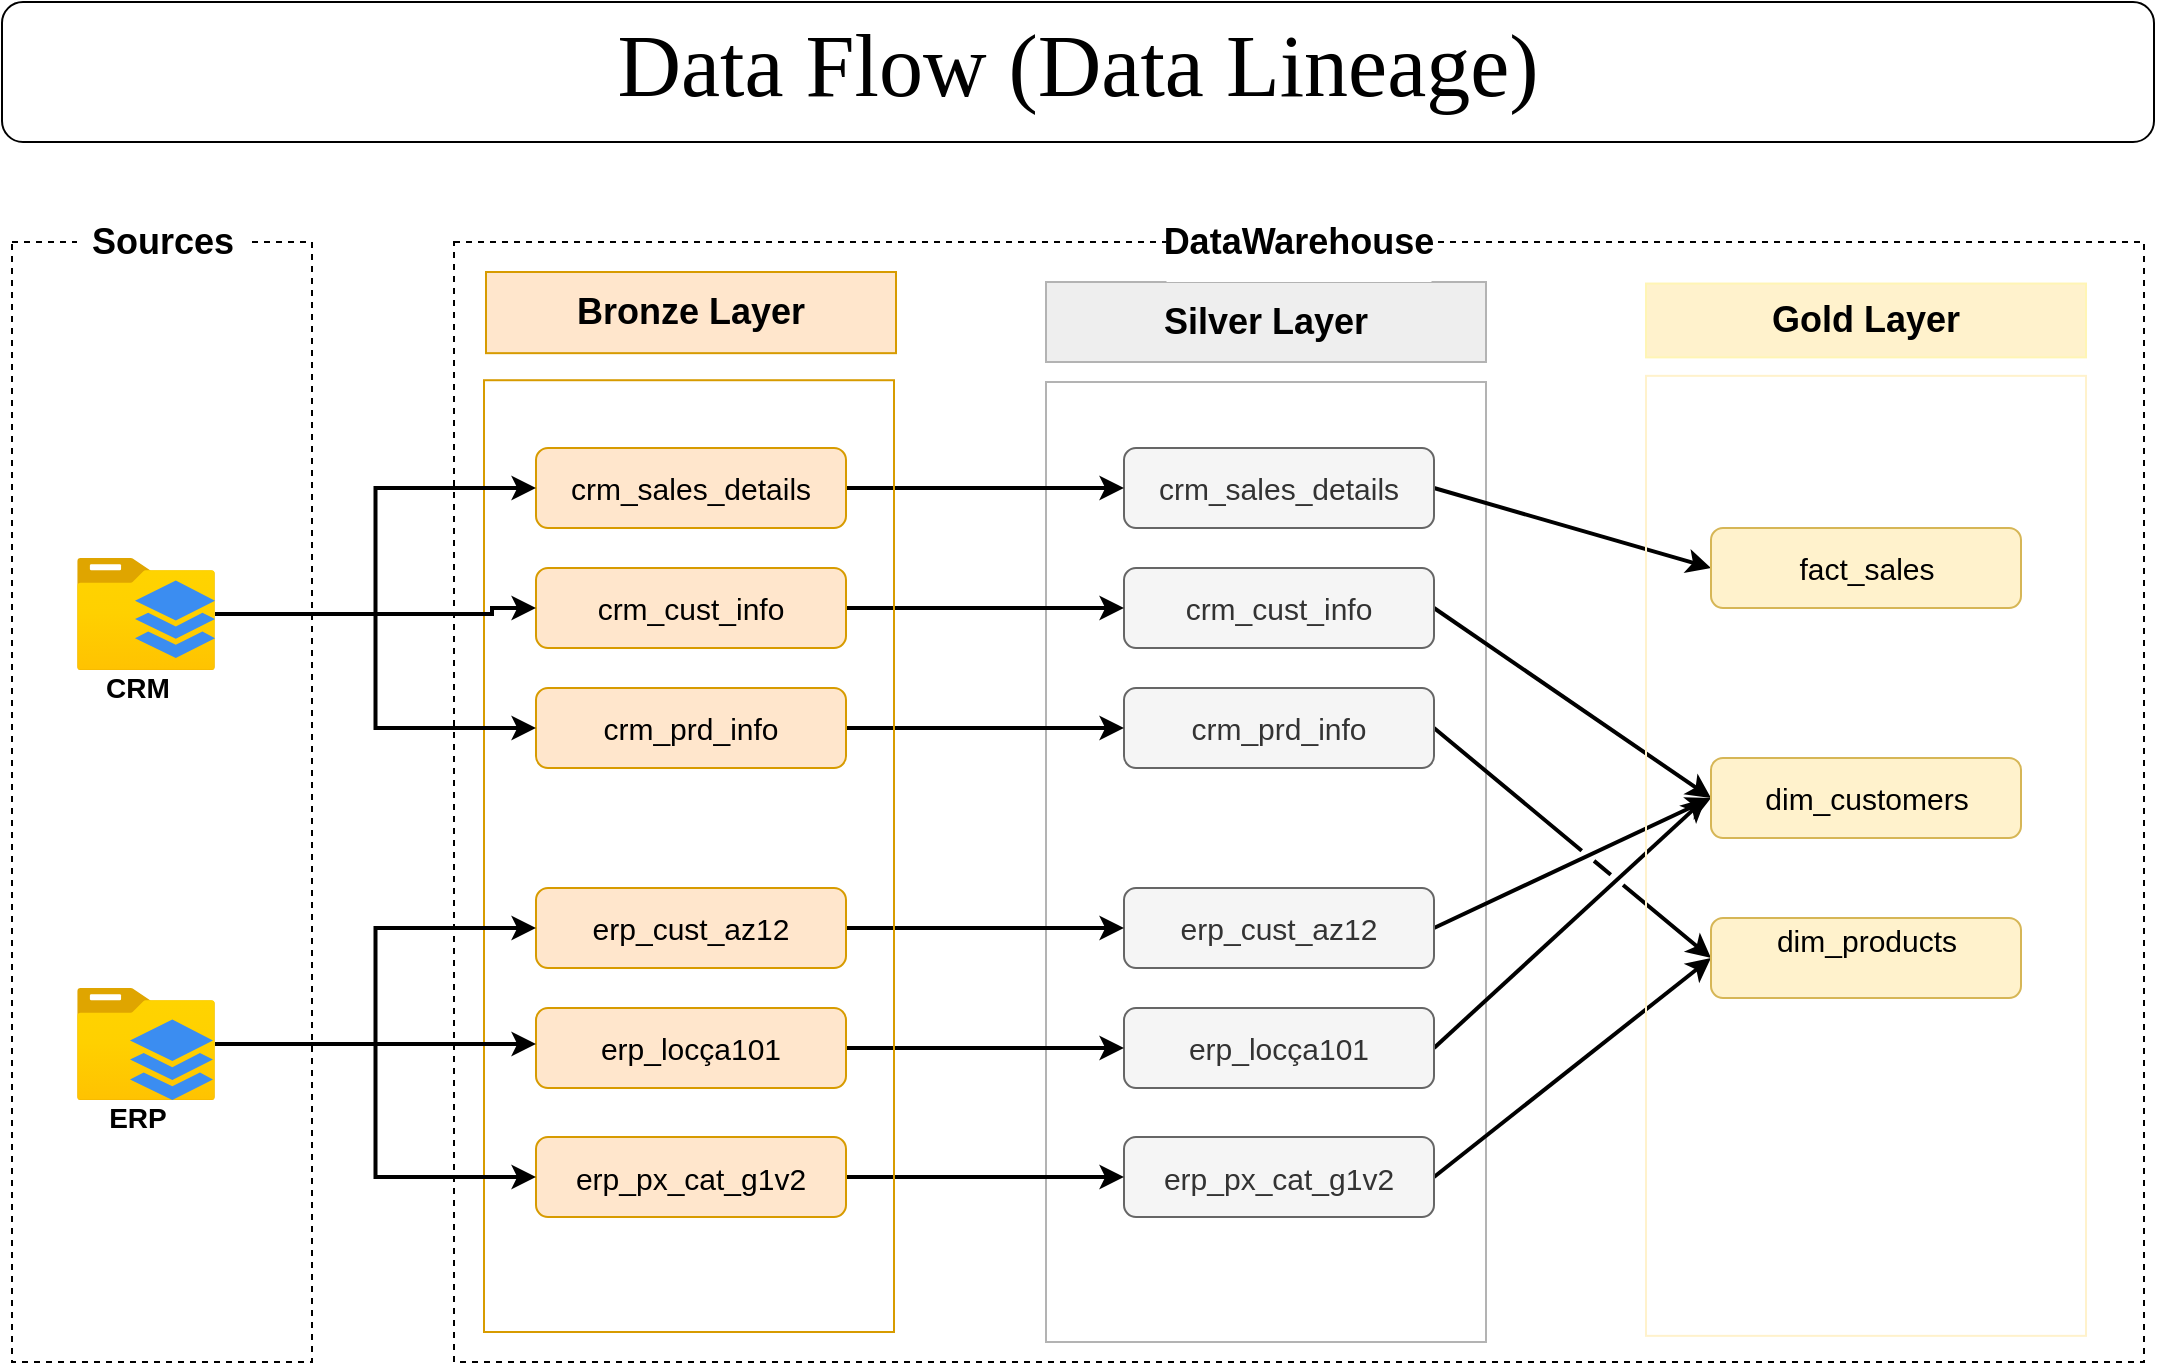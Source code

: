 <mxfile version="28.0.6">
  <diagram name="Page-1" id="XqT7qfgEEcVT0VGJYiyD">
    <mxGraphModel dx="1123" dy="737" grid="1" gridSize="10" guides="1" tooltips="1" connect="1" arrows="1" fold="1" page="1" pageScale="1" pageWidth="827" pageHeight="1169" math="0" shadow="0">
      <root>
        <mxCell id="0" />
        <mxCell id="1" parent="0" />
        <mxCell id="pi3PKj7bwA69O6RtweXy-2" value="" style="rounded=0;whiteSpace=wrap;html=1;dashed=1;fillColor=none;shadow=0;glass=0;" vertex="1" parent="1">
          <mxGeometry x="299" y="120" width="150" height="560" as="geometry" />
        </mxCell>
        <mxCell id="pi3PKj7bwA69O6RtweXy-3" value="&lt;h1 style=&quot;margin-top: 0px;&quot;&gt;&lt;span style=&quot;font-family: &amp;quot;Comic Sans MS&amp;quot;; background-color: transparent; color: light-dark(rgb(0, 0, 0), rgb(255, 255, 255)); font-weight: normal;&quot;&gt;&lt;font style=&quot;font-size: 44px;&quot;&gt;Data Flow (Data Lineage)&lt;/font&gt;&lt;/span&gt;&lt;/h1&gt;" style="text;html=1;whiteSpace=wrap;overflow=hidden;rounded=1;fillColor=none;strokeColor=default;align=center;" vertex="1" parent="1">
          <mxGeometry x="294" width="1076" height="70" as="geometry" />
        </mxCell>
        <mxCell id="pi3PKj7bwA69O6RtweXy-4" value="&lt;b&gt;&lt;font style=&quot;font-size: 18px;&quot;&gt;Sources&lt;/font&gt;&lt;/b&gt;" style="text;html=1;align=center;verticalAlign=middle;whiteSpace=wrap;rounded=0;fillColor=default;fillStyle=auto;" vertex="1" parent="1">
          <mxGeometry x="331.5" y="100" width="85" height="40" as="geometry" />
        </mxCell>
        <mxCell id="pi3PKj7bwA69O6RtweXy-6" value="" style="group" vertex="1" connectable="0" parent="1">
          <mxGeometry x="331.5" y="278" width="69" height="80" as="geometry" />
        </mxCell>
        <mxCell id="pi3PKj7bwA69O6RtweXy-7" value="" style="image;aspect=fixed;html=1;points=[];align=center;fontSize=12;image=img/lib/azure2/general/Folder_Blank.svg;" vertex="1" parent="pi3PKj7bwA69O6RtweXy-6">
          <mxGeometry width="69" height="56.0" as="geometry" />
        </mxCell>
        <mxCell id="pi3PKj7bwA69O6RtweXy-9" value="&lt;b&gt;&lt;font style=&quot;font-size: 14px;&quot;&gt;CRM&lt;/font&gt;&lt;/b&gt;" style="text;html=1;align=center;verticalAlign=middle;whiteSpace=wrap;rounded=0;" vertex="1" parent="pi3PKj7bwA69O6RtweXy-6">
          <mxGeometry y="50" width="60" height="30" as="geometry" />
        </mxCell>
        <mxCell id="pi3PKj7bwA69O6RtweXy-8" value="" style="sketch=0;html=1;aspect=fixed;strokeColor=none;shadow=0;fillColor=#3B8DF1;verticalAlign=top;labelPosition=center;verticalLabelPosition=bottom;shape=mxgraph.gcp2.files" vertex="1" parent="pi3PKj7bwA69O6RtweXy-6">
          <mxGeometry x="29" y="11.2" width="40" height="38.8" as="geometry" />
        </mxCell>
        <mxCell id="pi3PKj7bwA69O6RtweXy-10" value="" style="group" vertex="1" connectable="0" parent="1">
          <mxGeometry x="331.5" y="493" width="74" height="80" as="geometry" />
        </mxCell>
        <mxCell id="pi3PKj7bwA69O6RtweXy-11" value="" style="image;aspect=fixed;html=1;points=[];align=center;fontSize=12;image=img/lib/azure2/general/Folder_Blank.svg;" vertex="1" parent="pi3PKj7bwA69O6RtweXy-10">
          <mxGeometry width="69" height="56.0" as="geometry" />
        </mxCell>
        <mxCell id="pi3PKj7bwA69O6RtweXy-13" value="&lt;b&gt;&lt;font style=&quot;font-size: 14px;&quot;&gt;ERP&lt;/font&gt;&lt;/b&gt;" style="text;html=1;align=center;verticalAlign=middle;whiteSpace=wrap;rounded=0;" vertex="1" parent="pi3PKj7bwA69O6RtweXy-10">
          <mxGeometry y="50" width="60" height="30" as="geometry" />
        </mxCell>
        <mxCell id="pi3PKj7bwA69O6RtweXy-12" value="" style="sketch=0;html=1;aspect=fixed;strokeColor=none;shadow=0;fillColor=#3B8DF1;verticalAlign=top;labelPosition=center;verticalLabelPosition=bottom;shape=mxgraph.gcp2.files" vertex="1" parent="pi3PKj7bwA69O6RtweXy-10">
          <mxGeometry x="26.5" y="15.75" width="41.5" height="40.25" as="geometry" />
        </mxCell>
        <mxCell id="pi3PKj7bwA69O6RtweXy-1" value="" style="rounded=0;whiteSpace=wrap;html=1;dashed=1;container=0;" vertex="1" parent="1">
          <mxGeometry x="520" y="120" width="845" height="560" as="geometry" />
        </mxCell>
        <mxCell id="pi3PKj7bwA69O6RtweXy-31" value="&lt;b&gt;&lt;font style=&quot;font-size: 18px;&quot;&gt;Silver Layer&lt;/font&gt;&lt;/b&gt;" style="rounded=0;whiteSpace=wrap;html=1;fillColor=#eeeeee;strokeColor=#B3B3B3;container=0;" vertex="1" parent="1">
          <mxGeometry x="816" y="140" width="220" height="40" as="geometry" />
        </mxCell>
        <mxCell id="pi3PKj7bwA69O6RtweXy-33" value="" style="rounded=0;whiteSpace=wrap;html=1;fillColor=none;strokeColor=#B3B3B3;container=0;" vertex="1" parent="1">
          <mxGeometry x="816" y="190" width="220" height="480" as="geometry" />
        </mxCell>
        <mxCell id="pi3PKj7bwA69O6RtweXy-103" style="rounded=0;orthogonalLoop=1;jettySize=auto;html=1;entryX=0;entryY=0.5;entryDx=0;entryDy=0;shadow=0;jumpStyle=gap;strokeWidth=2;endArrow=classic;endFill=1;exitX=1;exitY=0.5;exitDx=0;exitDy=0;" edge="1" parent="1" source="pi3PKj7bwA69O6RtweXy-88" target="pi3PKj7bwA69O6RtweXy-100">
          <mxGeometry relative="1" as="geometry" />
        </mxCell>
        <mxCell id="pi3PKj7bwA69O6RtweXy-88" value="&lt;font style=&quot;font-size: 15px;&quot;&gt;crm_sales_details&lt;/font&gt;" style="rounded=1;whiteSpace=wrap;html=1;fillColor=#f5f5f5;strokeColor=#666666;fontColor=#333333;container=0;" vertex="1" parent="1">
          <mxGeometry x="855" y="223" width="155" height="40" as="geometry" />
        </mxCell>
        <mxCell id="pi3PKj7bwA69O6RtweXy-108" style="rounded=0;orthogonalLoop=1;jettySize=auto;html=1;entryX=0;entryY=0.5;entryDx=0;entryDy=0;strokeWidth=2;exitX=1;exitY=0.5;exitDx=0;exitDy=0;" edge="1" parent="1" source="pi3PKj7bwA69O6RtweXy-89" target="pi3PKj7bwA69O6RtweXy-102">
          <mxGeometry relative="1" as="geometry" />
        </mxCell>
        <mxCell id="pi3PKj7bwA69O6RtweXy-89" value="&lt;font style=&quot;font-size: 15px;&quot;&gt;erp_px_cat_g1v2&lt;/font&gt;" style="rounded=1;whiteSpace=wrap;html=1;fillColor=#f5f5f5;strokeColor=#666666;fontColor=#333333;container=0;" vertex="1" parent="1">
          <mxGeometry x="855" y="567.5" width="155" height="40" as="geometry" />
        </mxCell>
        <mxCell id="pi3PKj7bwA69O6RtweXy-107" style="rounded=0;orthogonalLoop=1;jettySize=auto;html=1;strokeWidth=2;exitX=1;exitY=0.5;exitDx=0;exitDy=0;" edge="1" parent="1" source="pi3PKj7bwA69O6RtweXy-90">
          <mxGeometry relative="1" as="geometry">
            <mxPoint x="1146" y="398" as="targetPoint" />
          </mxGeometry>
        </mxCell>
        <mxCell id="pi3PKj7bwA69O6RtweXy-90" value="&lt;font style=&quot;font-size: 15px;&quot;&gt;erp_locça101&lt;/font&gt;" style="rounded=1;whiteSpace=wrap;html=1;fillColor=#f5f5f5;strokeColor=#666666;fontColor=#333333;container=0;" vertex="1" parent="1">
          <mxGeometry x="855" y="503" width="155" height="40" as="geometry" />
        </mxCell>
        <mxCell id="pi3PKj7bwA69O6RtweXy-106" style="rounded=0;orthogonalLoop=1;jettySize=auto;html=1;entryX=0;entryY=0.5;entryDx=0;entryDy=0;strokeWidth=2;exitX=1;exitY=0.5;exitDx=0;exitDy=0;" edge="1" parent="1" source="pi3PKj7bwA69O6RtweXy-91" target="pi3PKj7bwA69O6RtweXy-101">
          <mxGeometry relative="1" as="geometry" />
        </mxCell>
        <mxCell id="pi3PKj7bwA69O6RtweXy-91" value="&lt;font style=&quot;font-size: 15px;&quot;&gt;erp_cust_az12&lt;/font&gt;" style="rounded=1;whiteSpace=wrap;html=1;fillColor=#f5f5f5;strokeColor=#666666;fontColor=#333333;container=0;" vertex="1" parent="1">
          <mxGeometry x="855" y="443" width="155" height="40" as="geometry" />
        </mxCell>
        <mxCell id="pi3PKj7bwA69O6RtweXy-105" style="rounded=0;orthogonalLoop=1;jettySize=auto;html=1;entryX=0;entryY=0.5;entryDx=0;entryDy=0;shadow=0;jumpStyle=gap;strokeWidth=2;exitX=1;exitY=0.5;exitDx=0;exitDy=0;" edge="1" parent="1" source="pi3PKj7bwA69O6RtweXy-92" target="pi3PKj7bwA69O6RtweXy-102">
          <mxGeometry relative="1" as="geometry" />
        </mxCell>
        <mxCell id="pi3PKj7bwA69O6RtweXy-92" value="&lt;font style=&quot;font-size: 15px;&quot;&gt;crm_prd_info&lt;/font&gt;" style="rounded=1;whiteSpace=wrap;html=1;fillColor=#f5f5f5;strokeColor=#666666;fontColor=#333333;container=0;" vertex="1" parent="1">
          <mxGeometry x="855" y="343" width="155" height="40" as="geometry" />
        </mxCell>
        <mxCell id="pi3PKj7bwA69O6RtweXy-104" style="rounded=0;orthogonalLoop=1;jettySize=auto;html=1;entryX=0;entryY=0.5;entryDx=0;entryDy=0;shadow=0;jumpStyle=gap;strokeWidth=2;exitX=1;exitY=0.5;exitDx=0;exitDy=0;" edge="1" parent="1" source="pi3PKj7bwA69O6RtweXy-93" target="pi3PKj7bwA69O6RtweXy-101">
          <mxGeometry relative="1" as="geometry" />
        </mxCell>
        <mxCell id="pi3PKj7bwA69O6RtweXy-93" value="&lt;font style=&quot;font-size: 15px;&quot;&gt;crm_cust_info&lt;/font&gt;" style="rounded=1;whiteSpace=wrap;html=1;fillColor=#f5f5f5;strokeColor=#666666;fontColor=#333333;container=0;" vertex="1" parent="1">
          <mxGeometry x="855" y="283" width="155" height="40" as="geometry" />
        </mxCell>
        <mxCell id="pi3PKj7bwA69O6RtweXy-94" style="edgeStyle=orthogonalEdgeStyle;rounded=0;orthogonalLoop=1;jettySize=auto;html=1;strokeWidth=2;" edge="1" parent="1" source="pi3PKj7bwA69O6RtweXy-52" target="pi3PKj7bwA69O6RtweXy-88">
          <mxGeometry relative="1" as="geometry" />
        </mxCell>
        <mxCell id="pi3PKj7bwA69O6RtweXy-95" style="edgeStyle=orthogonalEdgeStyle;rounded=0;orthogonalLoop=1;jettySize=auto;html=1;strokeWidth=2;" edge="1" parent="1" source="pi3PKj7bwA69O6RtweXy-53" target="pi3PKj7bwA69O6RtweXy-93">
          <mxGeometry relative="1" as="geometry" />
        </mxCell>
        <mxCell id="pi3PKj7bwA69O6RtweXy-96" style="edgeStyle=orthogonalEdgeStyle;rounded=0;orthogonalLoop=1;jettySize=auto;html=1;entryX=0;entryY=0.5;entryDx=0;entryDy=0;strokeWidth=2;" edge="1" parent="1" source="pi3PKj7bwA69O6RtweXy-55" target="pi3PKj7bwA69O6RtweXy-92">
          <mxGeometry relative="1" as="geometry" />
        </mxCell>
        <mxCell id="pi3PKj7bwA69O6RtweXy-97" style="edgeStyle=orthogonalEdgeStyle;rounded=0;orthogonalLoop=1;jettySize=auto;html=1;entryX=0;entryY=0.5;entryDx=0;entryDy=0;strokeWidth=2;" edge="1" parent="1" source="pi3PKj7bwA69O6RtweXy-60" target="pi3PKj7bwA69O6RtweXy-91">
          <mxGeometry relative="1" as="geometry" />
        </mxCell>
        <mxCell id="pi3PKj7bwA69O6RtweXy-98" style="edgeStyle=orthogonalEdgeStyle;rounded=0;orthogonalLoop=1;jettySize=auto;html=1;strokeWidth=2;" edge="1" parent="1" source="pi3PKj7bwA69O6RtweXy-61" target="pi3PKj7bwA69O6RtweXy-90">
          <mxGeometry relative="1" as="geometry" />
        </mxCell>
        <mxCell id="pi3PKj7bwA69O6RtweXy-99" style="edgeStyle=orthogonalEdgeStyle;rounded=0;orthogonalLoop=1;jettySize=auto;html=1;strokeWidth=2;" edge="1" parent="1" source="pi3PKj7bwA69O6RtweXy-62" target="pi3PKj7bwA69O6RtweXy-89">
          <mxGeometry relative="1" as="geometry" />
        </mxCell>
        <mxCell id="pi3PKj7bwA69O6RtweXy-5" value="&lt;b&gt;&lt;font style=&quot;font-size: 18px;&quot;&gt;DataWarehouse&lt;/font&gt;&lt;/b&gt;" style="text;html=1;align=center;verticalAlign=middle;whiteSpace=wrap;rounded=0;fillColor=default;fillStyle=auto;" vertex="1" parent="1">
          <mxGeometry x="876.25" y="100" width="132.5" height="40" as="geometry" />
        </mxCell>
        <mxCell id="pi3PKj7bwA69O6RtweXy-18" value="&lt;b&gt;&lt;font style=&quot;font-size: 18px;&quot;&gt;Bronze Layer&lt;/font&gt;&lt;/b&gt;" style="rounded=0;whiteSpace=wrap;html=1;fillColor=#ffe6cc;strokeColor=#d79b00;container=0;" vertex="1" parent="1">
          <mxGeometry x="536" y="135" width="205" height="40.586" as="geometry" />
        </mxCell>
        <mxCell id="pi3PKj7bwA69O6RtweXy-19" value="" style="rounded=0;whiteSpace=wrap;html=1;fillColor=none;strokeColor=#d79b00;container=0;" vertex="1" parent="1">
          <mxGeometry x="535" y="189.109" width="205" height="475.891" as="geometry" />
        </mxCell>
        <mxCell id="pi3PKj7bwA69O6RtweXy-52" value="&lt;font style=&quot;font-size: 15px;&quot;&gt;crm_sales_details&lt;/font&gt;" style="rounded=1;whiteSpace=wrap;html=1;fillColor=#ffe6cc;strokeColor=#d79b00;container=0;" vertex="1" parent="1">
          <mxGeometry x="561" y="223" width="155" height="40" as="geometry" />
        </mxCell>
        <mxCell id="pi3PKj7bwA69O6RtweXy-62" value="&lt;font style=&quot;font-size: 15px;&quot;&gt;erp_px_cat_g1v2&lt;/font&gt;" style="rounded=1;whiteSpace=wrap;html=1;fillColor=#ffe6cc;strokeColor=#d79b00;container=0;" vertex="1" parent="1">
          <mxGeometry x="561" y="567.5" width="155" height="40" as="geometry" />
        </mxCell>
        <mxCell id="pi3PKj7bwA69O6RtweXy-61" value="&lt;font style=&quot;font-size: 15px;&quot;&gt;erp_locça101&lt;/font&gt;" style="rounded=1;whiteSpace=wrap;html=1;fillColor=#ffe6cc;strokeColor=#d79b00;container=0;" vertex="1" parent="1">
          <mxGeometry x="561" y="503" width="155" height="40" as="geometry" />
        </mxCell>
        <mxCell id="pi3PKj7bwA69O6RtweXy-60" value="&lt;font style=&quot;font-size: 15px;&quot;&gt;erp_cust_az12&lt;/font&gt;" style="rounded=1;whiteSpace=wrap;html=1;fillColor=#ffe6cc;strokeColor=#d79b00;container=0;" vertex="1" parent="1">
          <mxGeometry x="561" y="443" width="155" height="40" as="geometry" />
        </mxCell>
        <mxCell id="pi3PKj7bwA69O6RtweXy-55" value="&lt;font style=&quot;font-size: 15px;&quot;&gt;crm_prd_info&lt;/font&gt;" style="rounded=1;whiteSpace=wrap;html=1;fillColor=#ffe6cc;strokeColor=#d79b00;container=0;" vertex="1" parent="1">
          <mxGeometry x="561" y="343" width="155" height="40" as="geometry" />
        </mxCell>
        <mxCell id="pi3PKj7bwA69O6RtweXy-53" value="&lt;font style=&quot;font-size: 15px;&quot;&gt;crm_cust_info&lt;/font&gt;" style="rounded=1;whiteSpace=wrap;html=1;fillColor=#ffe6cc;strokeColor=#d79b00;container=0;" vertex="1" parent="1">
          <mxGeometry x="561" y="283" width="155" height="40" as="geometry" />
        </mxCell>
        <mxCell id="pi3PKj7bwA69O6RtweXy-25" value="" style="group;fillColor=none;strokeColor=#FFF2CC;container=0;" vertex="1" connectable="0" parent="1">
          <mxGeometry x="1116" y="186.923" width="220" height="480" as="geometry" />
        </mxCell>
        <mxCell id="pi3PKj7bwA69O6RtweXy-26" value="&lt;b&gt;&lt;font style=&quot;font-size: 18px;&quot;&gt;Gold Layer&lt;/font&gt;&lt;/b&gt;" style="rounded=0;whiteSpace=wrap;html=1;fillColor=#fff2cc;strokeColor=#FFF5B5;container=0;" vertex="1" parent="1">
          <mxGeometry x="1116" y="140.769" width="220" height="36.923" as="geometry" />
        </mxCell>
        <mxCell id="pi3PKj7bwA69O6RtweXy-102" value="&lt;font style=&quot;font-size: 15px;&quot;&gt;dim_products&lt;/font&gt;&lt;div&gt;&lt;font style=&quot;font-size: 15px;&quot;&gt;&lt;br&gt;&lt;/font&gt;&lt;/div&gt;" style="rounded=1;whiteSpace=wrap;html=1;fillColor=#fff2cc;strokeColor=#d6b656;container=0;" vertex="1" parent="1">
          <mxGeometry x="1148.5" y="458" width="155" height="40" as="geometry" />
        </mxCell>
        <mxCell id="pi3PKj7bwA69O6RtweXy-100" value="&lt;font style=&quot;font-size: 15px;&quot;&gt;fact_sales&lt;/font&gt;" style="rounded=1;whiteSpace=wrap;html=1;fillColor=#fff2cc;strokeColor=#d6b656;container=0;" vertex="1" parent="1">
          <mxGeometry x="1148.5" y="263" width="155" height="40" as="geometry" />
        </mxCell>
        <mxCell id="pi3PKj7bwA69O6RtweXy-101" value="&lt;font style=&quot;font-size: 15px;&quot;&gt;dim_customers&lt;/font&gt;" style="rounded=1;whiteSpace=wrap;html=1;fillColor=#fff2cc;strokeColor=#d6b656;container=0;" vertex="1" parent="1">
          <mxGeometry x="1148.5" y="378" width="155" height="40" as="geometry" />
        </mxCell>
        <mxCell id="pi3PKj7bwA69O6RtweXy-81" style="edgeStyle=orthogonalEdgeStyle;rounded=0;orthogonalLoop=1;jettySize=auto;html=1;entryX=0;entryY=0.5;entryDx=0;entryDy=0;strokeWidth=2;" edge="1" parent="1" source="pi3PKj7bwA69O6RtweXy-7" target="pi3PKj7bwA69O6RtweXy-52">
          <mxGeometry relative="1" as="geometry" />
        </mxCell>
        <mxCell id="pi3PKj7bwA69O6RtweXy-71" style="edgeStyle=orthogonalEdgeStyle;rounded=0;orthogonalLoop=1;jettySize=auto;html=1;entryX=0;entryY=0.5;entryDx=0;entryDy=0;strokeWidth=2;" edge="1" parent="1" source="pi3PKj7bwA69O6RtweXy-7" target="pi3PKj7bwA69O6RtweXy-53">
          <mxGeometry relative="1" as="geometry">
            <Array as="points">
              <mxPoint x="539" y="306" />
            </Array>
          </mxGeometry>
        </mxCell>
        <mxCell id="pi3PKj7bwA69O6RtweXy-72" style="edgeStyle=orthogonalEdgeStyle;rounded=0;orthogonalLoop=1;jettySize=auto;html=1;entryX=0;entryY=0.5;entryDx=0;entryDy=0;strokeWidth=2;" edge="1" parent="1" source="pi3PKj7bwA69O6RtweXy-7" target="pi3PKj7bwA69O6RtweXy-55">
          <mxGeometry relative="1" as="geometry" />
        </mxCell>
        <mxCell id="pi3PKj7bwA69O6RtweXy-78" style="edgeStyle=orthogonalEdgeStyle;rounded=0;orthogonalLoop=1;jettySize=auto;html=1;entryX=0;entryY=0.5;entryDx=0;entryDy=0;strokeWidth=2;" edge="1" parent="1" source="pi3PKj7bwA69O6RtweXy-11" target="pi3PKj7bwA69O6RtweXy-62">
          <mxGeometry relative="1" as="geometry" />
        </mxCell>
        <mxCell id="pi3PKj7bwA69O6RtweXy-79" style="edgeStyle=orthogonalEdgeStyle;rounded=0;orthogonalLoop=1;jettySize=auto;html=1;entryX=0;entryY=0.5;entryDx=0;entryDy=0;strokeWidth=2;" edge="1" parent="1" source="pi3PKj7bwA69O6RtweXy-11" target="pi3PKj7bwA69O6RtweXy-60">
          <mxGeometry relative="1" as="geometry" />
        </mxCell>
        <mxCell id="pi3PKj7bwA69O6RtweXy-80" style="edgeStyle=orthogonalEdgeStyle;rounded=0;orthogonalLoop=1;jettySize=auto;html=1;strokeWidth=2;" edge="1" parent="1" source="pi3PKj7bwA69O6RtweXy-11" target="pi3PKj7bwA69O6RtweXy-61">
          <mxGeometry relative="1" as="geometry">
            <Array as="points">
              <mxPoint x="514" y="521" />
              <mxPoint x="514" y="521" />
            </Array>
          </mxGeometry>
        </mxCell>
      </root>
    </mxGraphModel>
  </diagram>
</mxfile>
